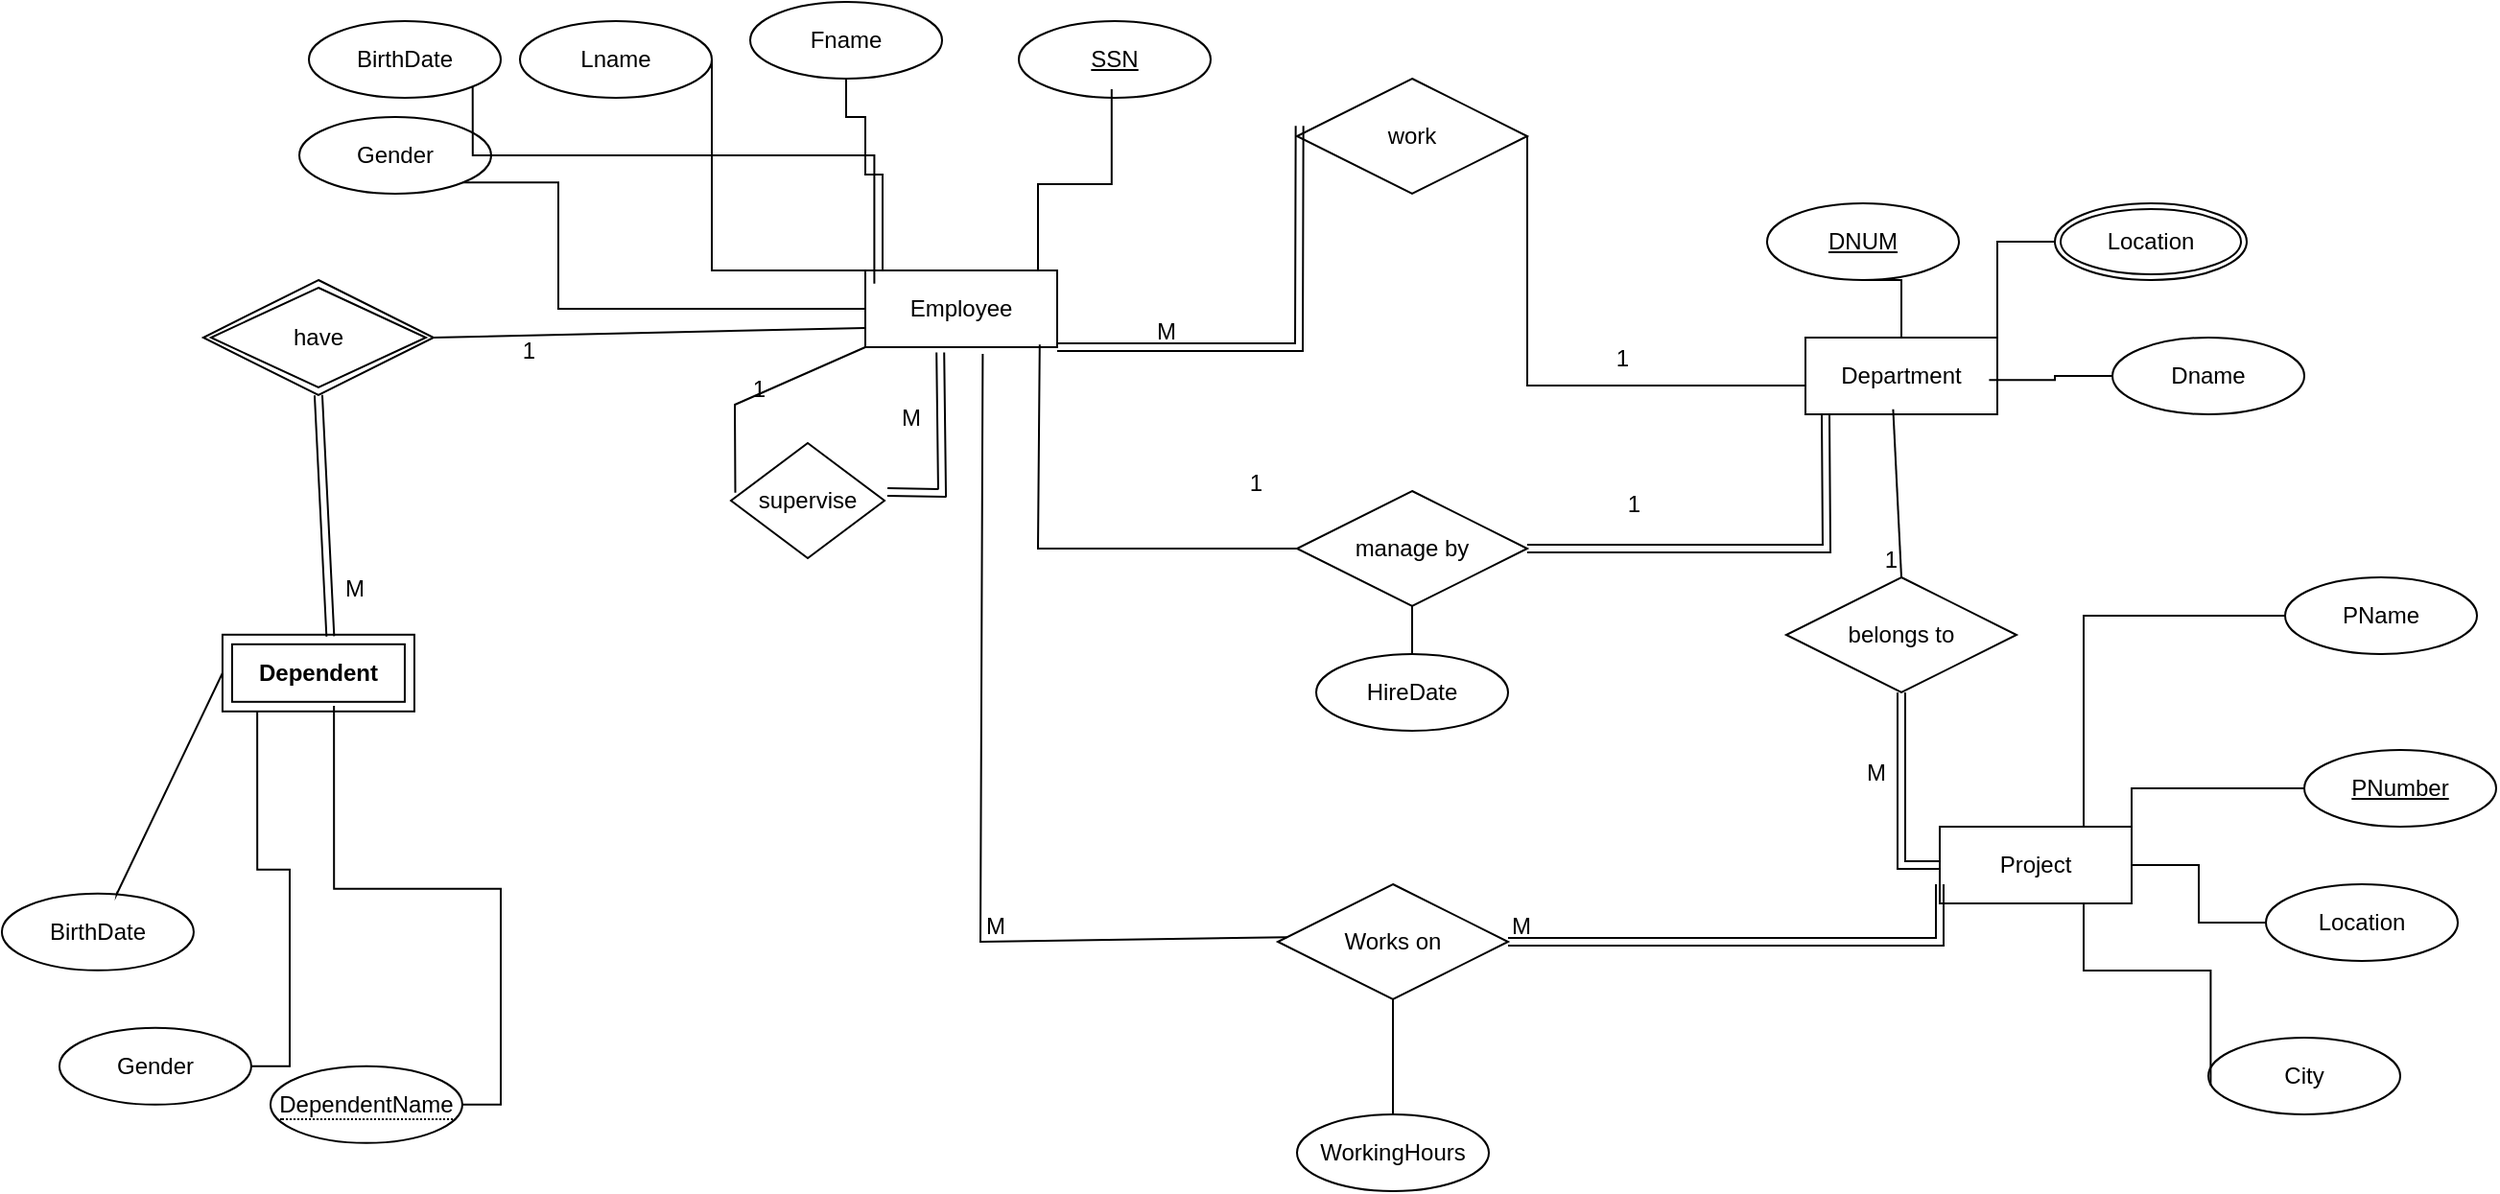 <mxfile version="28.0.7">
  <diagram id="R2lEEEUBdFMjLlhIrx00" name="Page-1">
    <mxGraphModel dx="2275" dy="790" grid="1" gridSize="10" guides="1" tooltips="1" connect="1" arrows="1" fold="1" page="1" pageScale="1" pageWidth="850" pageHeight="1100" math="0" shadow="0" extFonts="Permanent Marker^https://fonts.googleapis.com/css?family=Permanent+Marker">
      <root>
        <mxCell id="0" />
        <mxCell id="1" parent="0" />
        <mxCell id="rAxvqdYZocQZOTgR6kvq-44" value="Employee" style="whiteSpace=wrap;html=1;align=center;" parent="1" vertex="1">
          <mxGeometry x="150" y="150" width="100" height="40" as="geometry" />
        </mxCell>
        <mxCell id="rAxvqdYZocQZOTgR6kvq-46" value="SSN" style="ellipse;whiteSpace=wrap;html=1;align=center;fontStyle=4;" parent="1" vertex="1">
          <mxGeometry x="230" y="20" width="100" height="40" as="geometry" />
        </mxCell>
        <mxCell id="rAxvqdYZocQZOTgR6kvq-48" style="edgeStyle=orthogonalEdgeStyle;rounded=0;orthogonalLoop=1;jettySize=auto;html=1;exitX=0.5;exitY=0;exitDx=0;exitDy=0;entryX=0.484;entryY=0.888;entryDx=0;entryDy=0;entryPerimeter=0;endArrow=none;endFill=0;" parent="1" source="rAxvqdYZocQZOTgR6kvq-44" target="rAxvqdYZocQZOTgR6kvq-46" edge="1">
          <mxGeometry relative="1" as="geometry">
            <Array as="points">
              <mxPoint x="240" y="150" />
              <mxPoint x="240" y="105" />
              <mxPoint x="278" y="105" />
            </Array>
          </mxGeometry>
        </mxCell>
        <mxCell id="rAxvqdYZocQZOTgR6kvq-49" value="Fname" style="ellipse;whiteSpace=wrap;html=1;align=center;" parent="1" vertex="1">
          <mxGeometry x="90" y="10" width="100" height="40" as="geometry" />
        </mxCell>
        <mxCell id="rAxvqdYZocQZOTgR6kvq-55" style="edgeStyle=orthogonalEdgeStyle;rounded=0;orthogonalLoop=1;jettySize=auto;html=1;exitX=1;exitY=0.5;exitDx=0;exitDy=0;entryX=0;entryY=0;entryDx=0;entryDy=0;endArrow=none;endFill=0;" parent="1" source="rAxvqdYZocQZOTgR6kvq-50" target="rAxvqdYZocQZOTgR6kvq-44" edge="1">
          <mxGeometry relative="1" as="geometry">
            <Array as="points">
              <mxPoint x="70" y="150" />
            </Array>
          </mxGeometry>
        </mxCell>
        <mxCell id="rAxvqdYZocQZOTgR6kvq-50" value="Lname" style="ellipse;whiteSpace=wrap;html=1;align=center;" parent="1" vertex="1">
          <mxGeometry x="-30" y="20" width="100" height="40" as="geometry" />
        </mxCell>
        <mxCell id="rAxvqdYZocQZOTgR6kvq-51" value="BirthDate" style="ellipse;whiteSpace=wrap;html=1;align=center;" parent="1" vertex="1">
          <mxGeometry x="-300.03" y="474.9" width="100" height="40" as="geometry" />
        </mxCell>
        <mxCell id="rAxvqdYZocQZOTgR6kvq-52" value="Gender" style="ellipse;whiteSpace=wrap;html=1;align=center;" parent="1" vertex="1">
          <mxGeometry x="-270.03" y="544.9" width="100" height="40" as="geometry" />
        </mxCell>
        <mxCell id="rAxvqdYZocQZOTgR6kvq-54" style="edgeStyle=orthogonalEdgeStyle;rounded=0;orthogonalLoop=1;jettySize=auto;html=1;exitX=0.5;exitY=1;exitDx=0;exitDy=0;endArrow=none;endFill=0;" parent="1" source="rAxvqdYZocQZOTgR6kvq-49" edge="1">
          <mxGeometry relative="1" as="geometry">
            <mxPoint x="159" y="150" as="targetPoint" />
            <Array as="points">
              <mxPoint x="140" y="70" />
              <mxPoint x="150" y="70" />
              <mxPoint x="150" y="100" />
              <mxPoint x="159" y="100" />
            </Array>
          </mxGeometry>
        </mxCell>
        <mxCell id="rAxvqdYZocQZOTgR6kvq-57" value="Department" style="whiteSpace=wrap;html=1;align=center;" parent="1" vertex="1">
          <mxGeometry x="640" y="185" width="100" height="40" as="geometry" />
        </mxCell>
        <mxCell id="rAxvqdYZocQZOTgR6kvq-64" style="edgeStyle=orthogonalEdgeStyle;rounded=0;orthogonalLoop=1;jettySize=auto;html=1;exitX=0.5;exitY=1;exitDx=0;exitDy=0;entryX=0.5;entryY=0;entryDx=0;entryDy=0;endArrow=none;endFill=0;" parent="1" source="rAxvqdYZocQZOTgR6kvq-58" target="rAxvqdYZocQZOTgR6kvq-57" edge="1">
          <mxGeometry relative="1" as="geometry" />
        </mxCell>
        <mxCell id="rAxvqdYZocQZOTgR6kvq-58" value="DNUM" style="ellipse;whiteSpace=wrap;html=1;align=center;fontStyle=4;" parent="1" vertex="1">
          <mxGeometry x="620" y="115" width="100" height="40" as="geometry" />
        </mxCell>
        <mxCell id="rAxvqdYZocQZOTgR6kvq-59" value="Dname" style="ellipse;whiteSpace=wrap;html=1;align=center;" parent="1" vertex="1">
          <mxGeometry x="800" y="185" width="100" height="40" as="geometry" />
        </mxCell>
        <mxCell id="rAxvqdYZocQZOTgR6kvq-63" style="edgeStyle=orthogonalEdgeStyle;rounded=0;orthogonalLoop=1;jettySize=auto;html=1;exitX=0;exitY=0.5;exitDx=0;exitDy=0;entryX=1;entryY=0;entryDx=0;entryDy=0;endArrow=none;endFill=0;" parent="1" source="rAxvqdYZocQZOTgR6kvq-61" target="rAxvqdYZocQZOTgR6kvq-57" edge="1">
          <mxGeometry relative="1" as="geometry" />
        </mxCell>
        <mxCell id="rAxvqdYZocQZOTgR6kvq-61" value="Location" style="ellipse;shape=doubleEllipse;margin=3;whiteSpace=wrap;html=1;align=center;" parent="1" vertex="1">
          <mxGeometry x="770" y="115" width="100" height="40" as="geometry" />
        </mxCell>
        <mxCell id="rAxvqdYZocQZOTgR6kvq-62" style="edgeStyle=orthogonalEdgeStyle;rounded=0;orthogonalLoop=1;jettySize=auto;html=1;exitX=0;exitY=0.5;exitDx=0;exitDy=0;entryX=0.957;entryY=0.552;entryDx=0;entryDy=0;entryPerimeter=0;endArrow=none;endFill=0;" parent="1" source="rAxvqdYZocQZOTgR6kvq-59" target="rAxvqdYZocQZOTgR6kvq-57" edge="1">
          <mxGeometry relative="1" as="geometry" />
        </mxCell>
        <mxCell id="rAxvqdYZocQZOTgR6kvq-66" value="work" style="shape=rhombus;perimeter=rhombusPerimeter;whiteSpace=wrap;html=1;align=center;" parent="1" vertex="1">
          <mxGeometry x="375" y="50" width="120" height="60" as="geometry" />
        </mxCell>
        <mxCell id="rAxvqdYZocQZOTgR6kvq-69" value="supervise" style="shape=rhombus;perimeter=rhombusPerimeter;whiteSpace=wrap;html=1;align=center;" parent="1" vertex="1">
          <mxGeometry x="80" y="240" width="80" height="60" as="geometry" />
        </mxCell>
        <mxCell id="rAxvqdYZocQZOTgR6kvq-76" value="" style="endArrow=none;html=1;rounded=0;exitX=1;exitY=0.5;exitDx=0;exitDy=0;" parent="1" source="rAxvqdYZocQZOTgR6kvq-66" edge="1">
          <mxGeometry relative="1" as="geometry">
            <mxPoint x="515.0" y="82.0" as="sourcePoint" />
            <mxPoint x="640" y="210" as="targetPoint" />
            <Array as="points">
              <mxPoint x="495" y="210" />
            </Array>
          </mxGeometry>
        </mxCell>
        <mxCell id="rAxvqdYZocQZOTgR6kvq-77" value="1" style="resizable=0;html=1;whiteSpace=wrap;align=right;verticalAlign=bottom;" parent="rAxvqdYZocQZOTgR6kvq-76" connectable="0" vertex="1">
          <mxGeometry x="1" relative="1" as="geometry">
            <mxPoint x="-91" y="-6" as="offset" />
          </mxGeometry>
        </mxCell>
        <mxCell id="rAxvqdYZocQZOTgR6kvq-78" value="" style="endArrow=none;html=1;rounded=0;entryX=0.011;entryY=0.411;entryDx=0;entryDy=0;entryPerimeter=0;exitX=1;exitY=1;exitDx=0;exitDy=0;shape=link;" parent="1" source="rAxvqdYZocQZOTgR6kvq-44" target="rAxvqdYZocQZOTgR6kvq-66" edge="1">
          <mxGeometry relative="1" as="geometry">
            <mxPoint x="200" y="225" as="sourcePoint" />
            <mxPoint x="360" y="225" as="targetPoint" />
            <Array as="points">
              <mxPoint x="376" y="190" />
            </Array>
          </mxGeometry>
        </mxCell>
        <mxCell id="rAxvqdYZocQZOTgR6kvq-79" value="M" style="resizable=0;html=1;whiteSpace=wrap;align=left;verticalAlign=bottom;" parent="rAxvqdYZocQZOTgR6kvq-78" connectable="0" vertex="1">
          <mxGeometry x="-1" relative="1" as="geometry">
            <mxPoint x="50" as="offset" />
          </mxGeometry>
        </mxCell>
        <mxCell id="rAxvqdYZocQZOTgR6kvq-80" value="" style="resizable=0;html=1;whiteSpace=wrap;align=right;verticalAlign=bottom;" parent="rAxvqdYZocQZOTgR6kvq-78" connectable="0" vertex="1">
          <mxGeometry x="1" relative="1" as="geometry" />
        </mxCell>
        <mxCell id="rAxvqdYZocQZOTgR6kvq-81" value="" style="shape=link;html=1;rounded=0;exitX=0.391;exitY=1.069;exitDx=0;exitDy=0;exitPerimeter=0;entryX=1.019;entryY=0.425;entryDx=0;entryDy=0;entryPerimeter=0;" parent="1" source="rAxvqdYZocQZOTgR6kvq-44" target="rAxvqdYZocQZOTgR6kvq-69" edge="1">
          <mxGeometry relative="1" as="geometry">
            <mxPoint x="200" y="225" as="sourcePoint" />
            <mxPoint x="360" y="225" as="targetPoint" />
            <Array as="points">
              <mxPoint x="190" y="266" />
            </Array>
          </mxGeometry>
        </mxCell>
        <mxCell id="rAxvqdYZocQZOTgR6kvq-82" value="M" style="resizable=0;html=1;whiteSpace=wrap;align=right;verticalAlign=bottom;" parent="rAxvqdYZocQZOTgR6kvq-81" connectable="0" vertex="1">
          <mxGeometry x="1" relative="1" as="geometry">
            <mxPoint x="19" y="-30" as="offset" />
          </mxGeometry>
        </mxCell>
        <mxCell id="rAxvqdYZocQZOTgR6kvq-86" value="HireDate" style="ellipse;whiteSpace=wrap;html=1;align=center;" parent="1" vertex="1">
          <mxGeometry x="385" y="350" width="100" height="40" as="geometry" />
        </mxCell>
        <mxCell id="rAxvqdYZocQZOTgR6kvq-89" style="edgeStyle=orthogonalEdgeStyle;rounded=0;orthogonalLoop=1;jettySize=auto;html=1;exitX=0.5;exitY=1;exitDx=0;exitDy=0;entryX=0.5;entryY=0;entryDx=0;entryDy=0;endArrow=none;endFill=0;" parent="1" source="rAxvqdYZocQZOTgR6kvq-88" target="rAxvqdYZocQZOTgR6kvq-86" edge="1">
          <mxGeometry relative="1" as="geometry" />
        </mxCell>
        <mxCell id="rAxvqdYZocQZOTgR6kvq-88" value="manage by" style="shape=rhombus;perimeter=rhombusPerimeter;whiteSpace=wrap;html=1;align=center;" parent="1" vertex="1">
          <mxGeometry x="375" y="265" width="120" height="60" as="geometry" />
        </mxCell>
        <mxCell id="rAxvqdYZocQZOTgR6kvq-90" value="" style="endArrow=none;html=1;rounded=0;exitX=0.909;exitY=0.966;exitDx=0;exitDy=0;exitPerimeter=0;entryX=0;entryY=0.5;entryDx=0;entryDy=0;" parent="1" source="rAxvqdYZocQZOTgR6kvq-44" target="rAxvqdYZocQZOTgR6kvq-88" edge="1">
          <mxGeometry relative="1" as="geometry">
            <mxPoint x="270" y="270" as="sourcePoint" />
            <mxPoint x="430" y="270" as="targetPoint" />
            <Array as="points">
              <mxPoint x="240" y="295" />
            </Array>
          </mxGeometry>
        </mxCell>
        <mxCell id="rAxvqdYZocQZOTgR6kvq-91" value="1" style="resizable=0;html=1;whiteSpace=wrap;align=right;verticalAlign=bottom;" parent="rAxvqdYZocQZOTgR6kvq-90" connectable="0" vertex="1">
          <mxGeometry x="1" relative="1" as="geometry">
            <mxPoint x="-17" y="-26" as="offset" />
          </mxGeometry>
        </mxCell>
        <mxCell id="rAxvqdYZocQZOTgR6kvq-92" value="" style="endArrow=none;html=1;rounded=0;entryX=0.105;entryY=1.004;entryDx=0;entryDy=0;exitX=1;exitY=0.5;exitDx=0;exitDy=0;entryPerimeter=0;shape=link;" parent="1" source="rAxvqdYZocQZOTgR6kvq-88" target="rAxvqdYZocQZOTgR6kvq-57" edge="1">
          <mxGeometry relative="1" as="geometry">
            <mxPoint x="500" y="319.66" as="sourcePoint" />
            <mxPoint x="660" y="319.66" as="targetPoint" />
            <Array as="points">
              <mxPoint x="651" y="295" />
            </Array>
          </mxGeometry>
        </mxCell>
        <mxCell id="rAxvqdYZocQZOTgR6kvq-93" value="1" style="resizable=0;html=1;whiteSpace=wrap;align=right;verticalAlign=bottom;" parent="rAxvqdYZocQZOTgR6kvq-92" connectable="0" vertex="1">
          <mxGeometry x="1" relative="1" as="geometry">
            <mxPoint x="-95" y="55" as="offset" />
          </mxGeometry>
        </mxCell>
        <mxCell id="rAxvqdYZocQZOTgR6kvq-99" style="edgeStyle=orthogonalEdgeStyle;rounded=0;orthogonalLoop=1;jettySize=auto;html=1;exitX=0.75;exitY=0;exitDx=0;exitDy=0;entryX=0;entryY=0.5;entryDx=0;entryDy=0;endArrow=none;endFill=0;" parent="1" source="rAxvqdYZocQZOTgR6kvq-94" target="rAxvqdYZocQZOTgR6kvq-96" edge="1">
          <mxGeometry relative="1" as="geometry" />
        </mxCell>
        <mxCell id="rAxvqdYZocQZOTgR6kvq-100" style="edgeStyle=orthogonalEdgeStyle;rounded=0;orthogonalLoop=1;jettySize=auto;html=1;exitX=1;exitY=0;exitDx=0;exitDy=0;entryX=0;entryY=0.5;entryDx=0;entryDy=0;endArrow=none;endFill=0;" parent="1" source="rAxvqdYZocQZOTgR6kvq-94" target="rAxvqdYZocQZOTgR6kvq-95" edge="1">
          <mxGeometry relative="1" as="geometry" />
        </mxCell>
        <mxCell id="rAxvqdYZocQZOTgR6kvq-101" style="edgeStyle=orthogonalEdgeStyle;rounded=0;orthogonalLoop=1;jettySize=auto;html=1;exitX=1;exitY=0.5;exitDx=0;exitDy=0;entryX=0;entryY=0.5;entryDx=0;entryDy=0;endArrow=none;endFill=0;" parent="1" source="rAxvqdYZocQZOTgR6kvq-94" target="rAxvqdYZocQZOTgR6kvq-97" edge="1">
          <mxGeometry relative="1" as="geometry" />
        </mxCell>
        <mxCell id="rAxvqdYZocQZOTgR6kvq-94" value="Project" style="whiteSpace=wrap;html=1;align=center;" parent="1" vertex="1">
          <mxGeometry x="710" y="440" width="100" height="40" as="geometry" />
        </mxCell>
        <mxCell id="rAxvqdYZocQZOTgR6kvq-95" value="PNumber" style="ellipse;whiteSpace=wrap;html=1;align=center;fontStyle=4;" parent="1" vertex="1">
          <mxGeometry x="900" y="400" width="100" height="40" as="geometry" />
        </mxCell>
        <mxCell id="rAxvqdYZocQZOTgR6kvq-96" value="PName" style="ellipse;whiteSpace=wrap;html=1;align=center;" parent="1" vertex="1">
          <mxGeometry x="890" y="310" width="100" height="40" as="geometry" />
        </mxCell>
        <mxCell id="rAxvqdYZocQZOTgR6kvq-97" value="Location" style="ellipse;whiteSpace=wrap;html=1;align=center;" parent="1" vertex="1">
          <mxGeometry x="880" y="470" width="100" height="40" as="geometry" />
        </mxCell>
        <mxCell id="rAxvqdYZocQZOTgR6kvq-98" value="City" style="ellipse;whiteSpace=wrap;html=1;align=center;" parent="1" vertex="1">
          <mxGeometry x="850" y="550" width="100" height="40" as="geometry" />
        </mxCell>
        <mxCell id="rAxvqdYZocQZOTgR6kvq-102" style="edgeStyle=orthogonalEdgeStyle;rounded=0;orthogonalLoop=1;jettySize=auto;html=1;exitX=0.75;exitY=1;exitDx=0;exitDy=0;entryX=0.012;entryY=0.621;entryDx=0;entryDy=0;entryPerimeter=0;endArrow=none;endFill=0;" parent="1" source="rAxvqdYZocQZOTgR6kvq-94" target="rAxvqdYZocQZOTgR6kvq-98" edge="1">
          <mxGeometry relative="1" as="geometry" />
        </mxCell>
        <mxCell id="rAxvqdYZocQZOTgR6kvq-105" value="&lt;strong&gt;Dependent&lt;/strong&gt;" style="shape=ext;margin=3;double=1;whiteSpace=wrap;html=1;align=center;" parent="1" vertex="1">
          <mxGeometry x="-185.03" y="339.9" width="100" height="40" as="geometry" />
        </mxCell>
        <mxCell id="rAxvqdYZocQZOTgR6kvq-106" value="&lt;span style=&quot;border-bottom: 1px dotted&quot;&gt;DependentName &lt;/span&gt;" style="ellipse;whiteSpace=wrap;html=1;align=center;" parent="1" vertex="1">
          <mxGeometry x="-160.03" y="564.9" width="100" height="40" as="geometry" />
        </mxCell>
        <mxCell id="rAxvqdYZocQZOTgR6kvq-108" value="belongs to" style="shape=rhombus;perimeter=rhombusPerimeter;whiteSpace=wrap;html=1;align=center;" parent="1" vertex="1">
          <mxGeometry x="630" y="310" width="120" height="60" as="geometry" />
        </mxCell>
        <mxCell id="rAxvqdYZocQZOTgR6kvq-109" value="" style="endArrow=none;html=1;rounded=0;exitX=0.457;exitY=0.935;exitDx=0;exitDy=0;exitPerimeter=0;entryX=0.5;entryY=0;entryDx=0;entryDy=0;" parent="1" source="rAxvqdYZocQZOTgR6kvq-57" target="rAxvqdYZocQZOTgR6kvq-108" edge="1">
          <mxGeometry relative="1" as="geometry">
            <mxPoint x="630" y="279.66" as="sourcePoint" />
            <mxPoint x="790" y="279.66" as="targetPoint" />
          </mxGeometry>
        </mxCell>
        <mxCell id="rAxvqdYZocQZOTgR6kvq-110" value="1" style="resizable=0;html=1;whiteSpace=wrap;align=right;verticalAlign=bottom;" parent="rAxvqdYZocQZOTgR6kvq-109" connectable="0" vertex="1">
          <mxGeometry x="1" relative="1" as="geometry" />
        </mxCell>
        <mxCell id="rAxvqdYZocQZOTgR6kvq-111" value="" style="endArrow=none;html=1;rounded=0;exitX=0.5;exitY=1;exitDx=0;exitDy=0;entryX=0;entryY=0.5;entryDx=0;entryDy=0;shape=link;" parent="1" source="rAxvqdYZocQZOTgR6kvq-108" target="rAxvqdYZocQZOTgR6kvq-94" edge="1">
          <mxGeometry relative="1" as="geometry">
            <mxPoint x="530" y="460.0" as="sourcePoint" />
            <mxPoint x="690" y="460.0" as="targetPoint" />
            <Array as="points">
              <mxPoint x="690" y="460" />
            </Array>
          </mxGeometry>
        </mxCell>
        <mxCell id="rAxvqdYZocQZOTgR6kvq-112" value="M" style="resizable=0;html=1;whiteSpace=wrap;align=left;verticalAlign=bottom;" parent="rAxvqdYZocQZOTgR6kvq-111" connectable="0" vertex="1">
          <mxGeometry x="-1" relative="1" as="geometry">
            <mxPoint x="-20" y="50" as="offset" />
          </mxGeometry>
        </mxCell>
        <mxCell id="rAxvqdYZocQZOTgR6kvq-113" value="" style="resizable=0;html=1;whiteSpace=wrap;align=right;verticalAlign=bottom;" parent="rAxvqdYZocQZOTgR6kvq-111" connectable="0" vertex="1">
          <mxGeometry x="1" relative="1" as="geometry" />
        </mxCell>
        <mxCell id="rAxvqdYZocQZOTgR6kvq-114" value="Works on" style="shape=rhombus;perimeter=rhombusPerimeter;whiteSpace=wrap;html=1;align=center;" parent="1" vertex="1">
          <mxGeometry x="365" y="470" width="120" height="60" as="geometry" />
        </mxCell>
        <mxCell id="rAxvqdYZocQZOTgR6kvq-115" value="WorkingHours" style="ellipse;whiteSpace=wrap;html=1;align=center;" parent="1" vertex="1">
          <mxGeometry x="375" y="590" width="100" height="40" as="geometry" />
        </mxCell>
        <mxCell id="rAxvqdYZocQZOTgR6kvq-116" value="" style="endArrow=none;html=1;rounded=0;exitX=0.5;exitY=1;exitDx=0;exitDy=0;entryX=0.5;entryY=0;entryDx=0;entryDy=0;" parent="1" source="rAxvqdYZocQZOTgR6kvq-114" target="rAxvqdYZocQZOTgR6kvq-115" edge="1">
          <mxGeometry relative="1" as="geometry">
            <mxPoint x="480" y="540" as="sourcePoint" />
            <mxPoint x="640" y="540" as="targetPoint" />
            <Array as="points" />
          </mxGeometry>
        </mxCell>
        <mxCell id="rAxvqdYZocQZOTgR6kvq-117" value="" style="endArrow=none;html=1;rounded=0;exitX=0.612;exitY=1.086;exitDx=0;exitDy=0;exitPerimeter=0;entryX=0.04;entryY=0.46;entryDx=0;entryDy=0;entryPerimeter=0;" parent="1" source="rAxvqdYZocQZOTgR6kvq-44" target="rAxvqdYZocQZOTgR6kvq-114" edge="1">
          <mxGeometry relative="1" as="geometry">
            <mxPoint x="170" y="360" as="sourcePoint" />
            <mxPoint x="330" y="360" as="targetPoint" />
            <Array as="points">
              <mxPoint x="210" y="500" />
            </Array>
          </mxGeometry>
        </mxCell>
        <mxCell id="rAxvqdYZocQZOTgR6kvq-118" value="M" style="resizable=0;html=1;whiteSpace=wrap;align=left;verticalAlign=bottom;" parent="rAxvqdYZocQZOTgR6kvq-117" connectable="0" vertex="1">
          <mxGeometry x="-1" relative="1" as="geometry">
            <mxPoint y="307" as="offset" />
          </mxGeometry>
        </mxCell>
        <mxCell id="rAxvqdYZocQZOTgR6kvq-119" value="" style="resizable=0;html=1;whiteSpace=wrap;align=right;verticalAlign=bottom;" parent="rAxvqdYZocQZOTgR6kvq-117" connectable="0" vertex="1">
          <mxGeometry x="1" relative="1" as="geometry" />
        </mxCell>
        <mxCell id="rAxvqdYZocQZOTgR6kvq-120" value="" style="endArrow=none;html=1;rounded=0;exitX=1;exitY=0.5;exitDx=0;exitDy=0;entryX=0;entryY=0.75;entryDx=0;entryDy=0;shape=link;" parent="1" source="rAxvqdYZocQZOTgR6kvq-114" target="rAxvqdYZocQZOTgR6kvq-94" edge="1">
          <mxGeometry relative="1" as="geometry">
            <mxPoint x="520" y="499.66" as="sourcePoint" />
            <mxPoint x="680" y="499.66" as="targetPoint" />
            <Array as="points">
              <mxPoint x="710" y="500" />
            </Array>
          </mxGeometry>
        </mxCell>
        <mxCell id="rAxvqdYZocQZOTgR6kvq-121" value="M" style="resizable=0;html=1;whiteSpace=wrap;align=left;verticalAlign=bottom;" parent="rAxvqdYZocQZOTgR6kvq-120" connectable="0" vertex="1">
          <mxGeometry x="-1" relative="1" as="geometry" />
        </mxCell>
        <mxCell id="rAxvqdYZocQZOTgR6kvq-122" value="" style="resizable=0;html=1;whiteSpace=wrap;align=right;verticalAlign=bottom;" parent="rAxvqdYZocQZOTgR6kvq-120" connectable="0" vertex="1">
          <mxGeometry x="1" relative="1" as="geometry" />
        </mxCell>
        <mxCell id="rAxvqdYZocQZOTgR6kvq-123" value="" style="endArrow=none;html=1;rounded=0;exitX=0.602;exitY=-0.026;exitDx=0;exitDy=0;exitPerimeter=0;entryX=0;entryY=0.5;entryDx=0;entryDy=0;" parent="1" source="rAxvqdYZocQZOTgR6kvq-51" target="rAxvqdYZocQZOTgR6kvq-105" edge="1">
          <mxGeometry relative="1" as="geometry">
            <mxPoint x="-190.03" y="589.56" as="sourcePoint" />
            <mxPoint x="-170.03" y="474.9" as="targetPoint" />
            <Array as="points">
              <mxPoint x="-240.03" y="474.9" />
            </Array>
          </mxGeometry>
        </mxCell>
        <mxCell id="rAxvqdYZocQZOTgR6kvq-124" style="edgeStyle=orthogonalEdgeStyle;rounded=0;orthogonalLoop=1;jettySize=auto;html=1;exitX=1;exitY=0.5;exitDx=0;exitDy=0;entryX=0.181;entryY=0.996;entryDx=0;entryDy=0;entryPerimeter=0;endArrow=none;endFill=0;" parent="1" source="rAxvqdYZocQZOTgR6kvq-52" target="rAxvqdYZocQZOTgR6kvq-105" edge="1">
          <mxGeometry relative="1" as="geometry" />
        </mxCell>
        <mxCell id="rAxvqdYZocQZOTgR6kvq-125" style="edgeStyle=orthogonalEdgeStyle;rounded=0;orthogonalLoop=1;jettySize=auto;html=1;exitX=1;exitY=0.5;exitDx=0;exitDy=0;entryX=0.581;entryY=0.927;entryDx=0;entryDy=0;entryPerimeter=0;endArrow=none;endFill=0;" parent="1" source="rAxvqdYZocQZOTgR6kvq-106" target="rAxvqdYZocQZOTgR6kvq-105" edge="1">
          <mxGeometry relative="1" as="geometry" />
        </mxCell>
        <mxCell id="rAxvqdYZocQZOTgR6kvq-126" value="have" style="shape=rhombus;double=1;perimeter=rhombusPerimeter;whiteSpace=wrap;html=1;align=center;" parent="1" vertex="1">
          <mxGeometry x="-195.03" y="155" width="120" height="60" as="geometry" />
        </mxCell>
        <mxCell id="rAxvqdYZocQZOTgR6kvq-127" value="" style="endArrow=none;html=1;rounded=0;entryX=0;entryY=0.75;entryDx=0;entryDy=0;exitX=1;exitY=0.5;exitDx=0;exitDy=0;" parent="1" source="rAxvqdYZocQZOTgR6kvq-126" target="rAxvqdYZocQZOTgR6kvq-44" edge="1">
          <mxGeometry relative="1" as="geometry">
            <mxPoint x="-30" y="180" as="sourcePoint" />
            <mxPoint x="130" y="180" as="targetPoint" />
          </mxGeometry>
        </mxCell>
        <mxCell id="rAxvqdYZocQZOTgR6kvq-128" value="1" style="resizable=0;html=1;whiteSpace=wrap;align=right;verticalAlign=bottom;" parent="rAxvqdYZocQZOTgR6kvq-127" connectable="0" vertex="1">
          <mxGeometry x="1" relative="1" as="geometry">
            <mxPoint x="-170" y="20" as="offset" />
          </mxGeometry>
        </mxCell>
        <mxCell id="rAxvqdYZocQZOTgR6kvq-129" value="" style="endArrow=none;html=1;rounded=0;exitX=0.5;exitY=1;exitDx=0;exitDy=0;entryX=0.562;entryY=0.022;entryDx=0;entryDy=0;entryPerimeter=0;shape=link;" parent="1" source="rAxvqdYZocQZOTgR6kvq-126" target="rAxvqdYZocQZOTgR6kvq-105" edge="1">
          <mxGeometry relative="1" as="geometry">
            <mxPoint x="-185" y="240" as="sourcePoint" />
            <mxPoint x="-25" y="240" as="targetPoint" />
          </mxGeometry>
        </mxCell>
        <mxCell id="rAxvqdYZocQZOTgR6kvq-130" value="M" style="resizable=0;html=1;whiteSpace=wrap;align=right;verticalAlign=bottom;" parent="rAxvqdYZocQZOTgR6kvq-129" connectable="0" vertex="1">
          <mxGeometry x="1" relative="1" as="geometry">
            <mxPoint x="19" y="-16" as="offset" />
          </mxGeometry>
        </mxCell>
        <mxCell id="yVMe81x7SbQkK2IfytO3-1" value="" style="endArrow=none;html=1;rounded=0;entryX=0;entryY=1;entryDx=0;entryDy=0;exitX=0.028;exitY=0.431;exitDx=0;exitDy=0;exitPerimeter=0;" edge="1" parent="1" source="rAxvqdYZocQZOTgR6kvq-69" target="rAxvqdYZocQZOTgR6kvq-44">
          <mxGeometry relative="1" as="geometry">
            <mxPoint x="-45" y="230" as="sourcePoint" />
            <mxPoint x="115" y="230" as="targetPoint" />
            <Array as="points">
              <mxPoint x="82" y="220" />
            </Array>
          </mxGeometry>
        </mxCell>
        <mxCell id="yVMe81x7SbQkK2IfytO3-2" value="1" style="resizable=0;html=1;whiteSpace=wrap;align=right;verticalAlign=bottom;" connectable="0" vertex="1" parent="yVMe81x7SbQkK2IfytO3-1">
          <mxGeometry x="1" relative="1" as="geometry">
            <mxPoint x="-50" y="30" as="offset" />
          </mxGeometry>
        </mxCell>
        <mxCell id="yVMe81x7SbQkK2IfytO3-3" value="BirthDate" style="ellipse;whiteSpace=wrap;html=1;align=center;" vertex="1" parent="1">
          <mxGeometry x="-140" y="20" width="100" height="40" as="geometry" />
        </mxCell>
        <mxCell id="yVMe81x7SbQkK2IfytO3-5" style="edgeStyle=orthogonalEdgeStyle;rounded=0;orthogonalLoop=1;jettySize=auto;html=1;exitX=1;exitY=1;exitDx=0;exitDy=0;entryX=0;entryY=0.5;entryDx=0;entryDy=0;endArrow=none;endFill=0;" edge="1" parent="1" source="yVMe81x7SbQkK2IfytO3-4" target="rAxvqdYZocQZOTgR6kvq-44">
          <mxGeometry relative="1" as="geometry">
            <Array as="points">
              <mxPoint x="-10" y="104" />
              <mxPoint x="-10" y="170" />
            </Array>
          </mxGeometry>
        </mxCell>
        <mxCell id="yVMe81x7SbQkK2IfytO3-4" value="Gender" style="ellipse;whiteSpace=wrap;html=1;align=center;" vertex="1" parent="1">
          <mxGeometry x="-145" y="70" width="100" height="40" as="geometry" />
        </mxCell>
        <mxCell id="yVMe81x7SbQkK2IfytO3-6" style="edgeStyle=orthogonalEdgeStyle;rounded=0;orthogonalLoop=1;jettySize=auto;html=1;exitX=1;exitY=1;exitDx=0;exitDy=0;entryX=0.047;entryY=0.172;entryDx=0;entryDy=0;entryPerimeter=0;endArrow=none;endFill=0;" edge="1" parent="1" source="yVMe81x7SbQkK2IfytO3-3" target="rAxvqdYZocQZOTgR6kvq-44">
          <mxGeometry relative="1" as="geometry">
            <Array as="points">
              <mxPoint x="-55" y="90" />
              <mxPoint x="155" y="90" />
            </Array>
          </mxGeometry>
        </mxCell>
      </root>
    </mxGraphModel>
  </diagram>
</mxfile>
